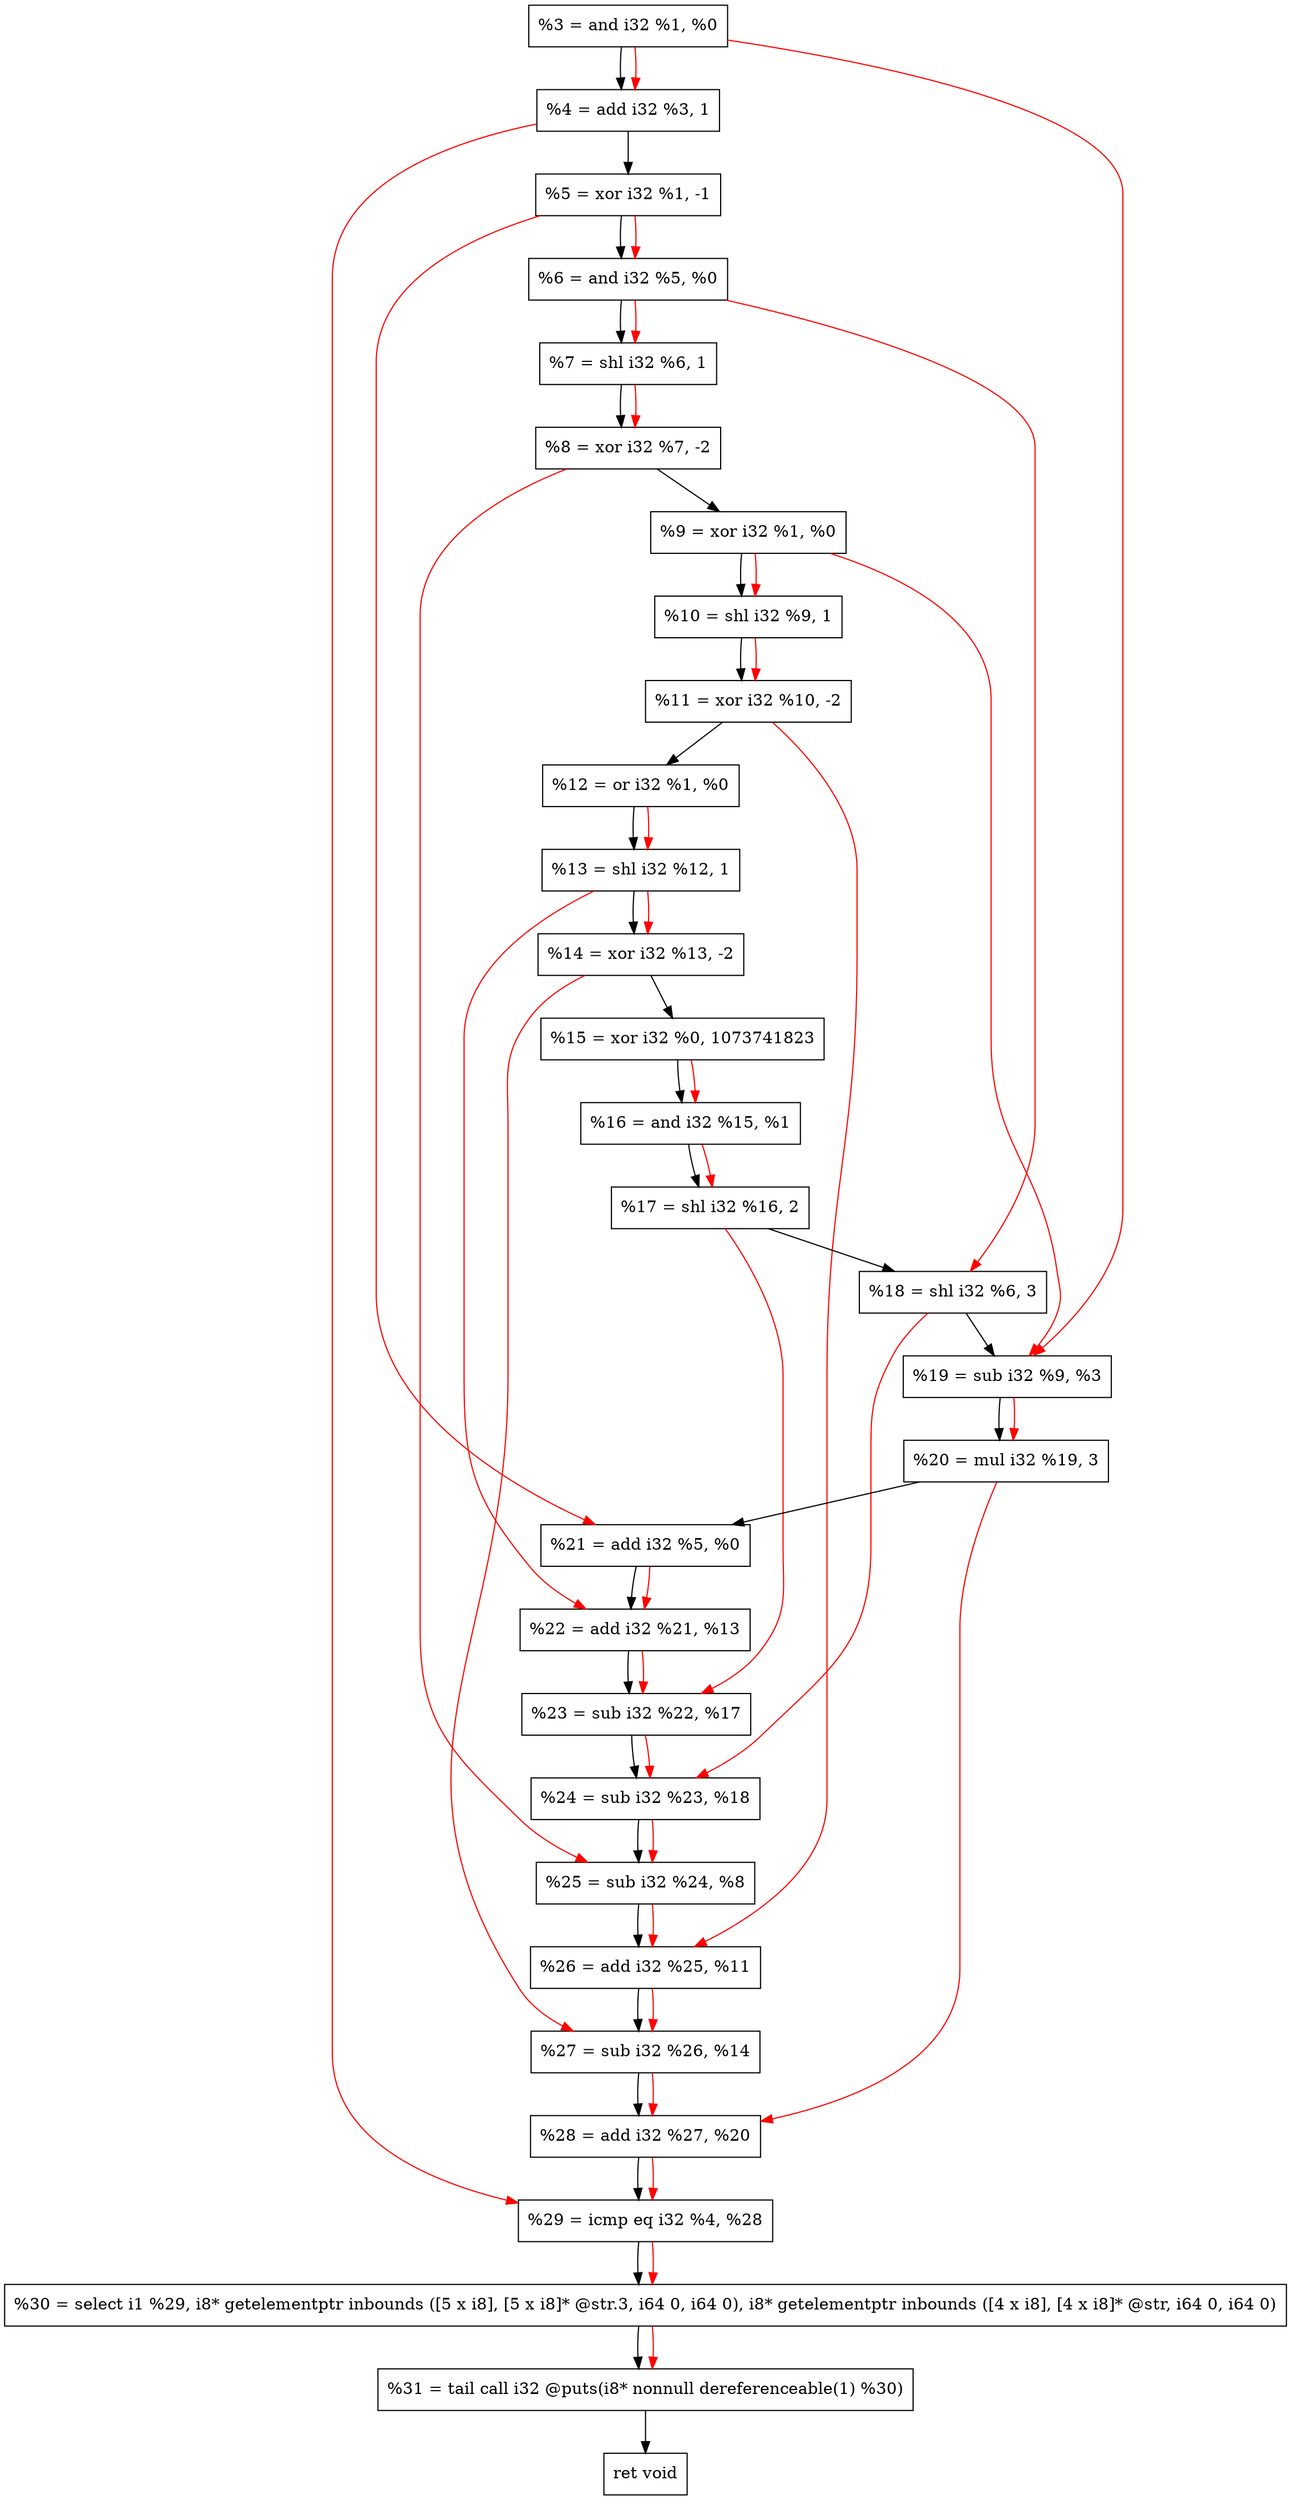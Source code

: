 digraph "DFG for'crackme' function" {
	Node0x15355e0[shape=record, label="  %3 = and i32 %1, %0"];
	Node0x1535c90[shape=record, label="  %4 = add i32 %3, 1"];
	Node0x1535d50[shape=record, label="  %5 = xor i32 %1, -1"];
	Node0x1535dc0[shape=record, label="  %6 = and i32 %5, %0"];
	Node0x1535e30[shape=record, label="  %7 = shl i32 %6, 1"];
	Node0x1535ed0[shape=record, label="  %8 = xor i32 %7, -2"];
	Node0x1535f40[shape=record, label="  %9 = xor i32 %1, %0"];
	Node0x1535fb0[shape=record, label="  %10 = shl i32 %9, 1"];
	Node0x1536020[shape=record, label="  %11 = xor i32 %10, -2"];
	Node0x1536090[shape=record, label="  %12 = or i32 %1, %0"];
	Node0x1536100[shape=record, label="  %13 = shl i32 %12, 1"];
	Node0x1536170[shape=record, label="  %14 = xor i32 %13, -2"];
	Node0x1536210[shape=record, label="  %15 = xor i32 %0, 1073741823"];
	Node0x1536280[shape=record, label="  %16 = and i32 %15, %1"];
	Node0x1536320[shape=record, label="  %17 = shl i32 %16, 2"];
	Node0x15363c0[shape=record, label="  %18 = shl i32 %6, 3"];
	Node0x1536430[shape=record, label="  %19 = sub i32 %9, %3"];
	Node0x15364a0[shape=record, label="  %20 = mul i32 %19, 3"];
	Node0x1536510[shape=record, label="  %21 = add i32 %5, %0"];
	Node0x1536580[shape=record, label="  %22 = add i32 %21, %13"];
	Node0x15365f0[shape=record, label="  %23 = sub i32 %22, %17"];
	Node0x1536660[shape=record, label="  %24 = sub i32 %23, %18"];
	Node0x15366d0[shape=record, label="  %25 = sub i32 %24, %8"];
	Node0x1536740[shape=record, label="  %26 = add i32 %25, %11"];
	Node0x15367b0[shape=record, label="  %27 = sub i32 %26, %14"];
	Node0x1536820[shape=record, label="  %28 = add i32 %27, %20"];
	Node0x1536890[shape=record, label="  %29 = icmp eq i32 %4, %28"];
	Node0x14d6268[shape=record, label="  %30 = select i1 %29, i8* getelementptr inbounds ([5 x i8], [5 x i8]* @str.3, i64 0, i64 0), i8* getelementptr inbounds ([4 x i8], [4 x i8]* @str, i64 0, i64 0)"];
	Node0x1536d30[shape=record, label="  %31 = tail call i32 @puts(i8* nonnull dereferenceable(1) %30)"];
	Node0x1536d80[shape=record, label="  ret void"];
	Node0x15355e0 -> Node0x1535c90;
	Node0x1535c90 -> Node0x1535d50;
	Node0x1535d50 -> Node0x1535dc0;
	Node0x1535dc0 -> Node0x1535e30;
	Node0x1535e30 -> Node0x1535ed0;
	Node0x1535ed0 -> Node0x1535f40;
	Node0x1535f40 -> Node0x1535fb0;
	Node0x1535fb0 -> Node0x1536020;
	Node0x1536020 -> Node0x1536090;
	Node0x1536090 -> Node0x1536100;
	Node0x1536100 -> Node0x1536170;
	Node0x1536170 -> Node0x1536210;
	Node0x1536210 -> Node0x1536280;
	Node0x1536280 -> Node0x1536320;
	Node0x1536320 -> Node0x15363c0;
	Node0x15363c0 -> Node0x1536430;
	Node0x1536430 -> Node0x15364a0;
	Node0x15364a0 -> Node0x1536510;
	Node0x1536510 -> Node0x1536580;
	Node0x1536580 -> Node0x15365f0;
	Node0x15365f0 -> Node0x1536660;
	Node0x1536660 -> Node0x15366d0;
	Node0x15366d0 -> Node0x1536740;
	Node0x1536740 -> Node0x15367b0;
	Node0x15367b0 -> Node0x1536820;
	Node0x1536820 -> Node0x1536890;
	Node0x1536890 -> Node0x14d6268;
	Node0x14d6268 -> Node0x1536d30;
	Node0x1536d30 -> Node0x1536d80;
edge [color=red]
	Node0x15355e0 -> Node0x1535c90;
	Node0x1535d50 -> Node0x1535dc0;
	Node0x1535dc0 -> Node0x1535e30;
	Node0x1535e30 -> Node0x1535ed0;
	Node0x1535f40 -> Node0x1535fb0;
	Node0x1535fb0 -> Node0x1536020;
	Node0x1536090 -> Node0x1536100;
	Node0x1536100 -> Node0x1536170;
	Node0x1536210 -> Node0x1536280;
	Node0x1536280 -> Node0x1536320;
	Node0x1535dc0 -> Node0x15363c0;
	Node0x1535f40 -> Node0x1536430;
	Node0x15355e0 -> Node0x1536430;
	Node0x1536430 -> Node0x15364a0;
	Node0x1535d50 -> Node0x1536510;
	Node0x1536510 -> Node0x1536580;
	Node0x1536100 -> Node0x1536580;
	Node0x1536580 -> Node0x15365f0;
	Node0x1536320 -> Node0x15365f0;
	Node0x15365f0 -> Node0x1536660;
	Node0x15363c0 -> Node0x1536660;
	Node0x1536660 -> Node0x15366d0;
	Node0x1535ed0 -> Node0x15366d0;
	Node0x15366d0 -> Node0x1536740;
	Node0x1536020 -> Node0x1536740;
	Node0x1536740 -> Node0x15367b0;
	Node0x1536170 -> Node0x15367b0;
	Node0x15367b0 -> Node0x1536820;
	Node0x15364a0 -> Node0x1536820;
	Node0x1535c90 -> Node0x1536890;
	Node0x1536820 -> Node0x1536890;
	Node0x1536890 -> Node0x14d6268;
	Node0x14d6268 -> Node0x1536d30;
}
